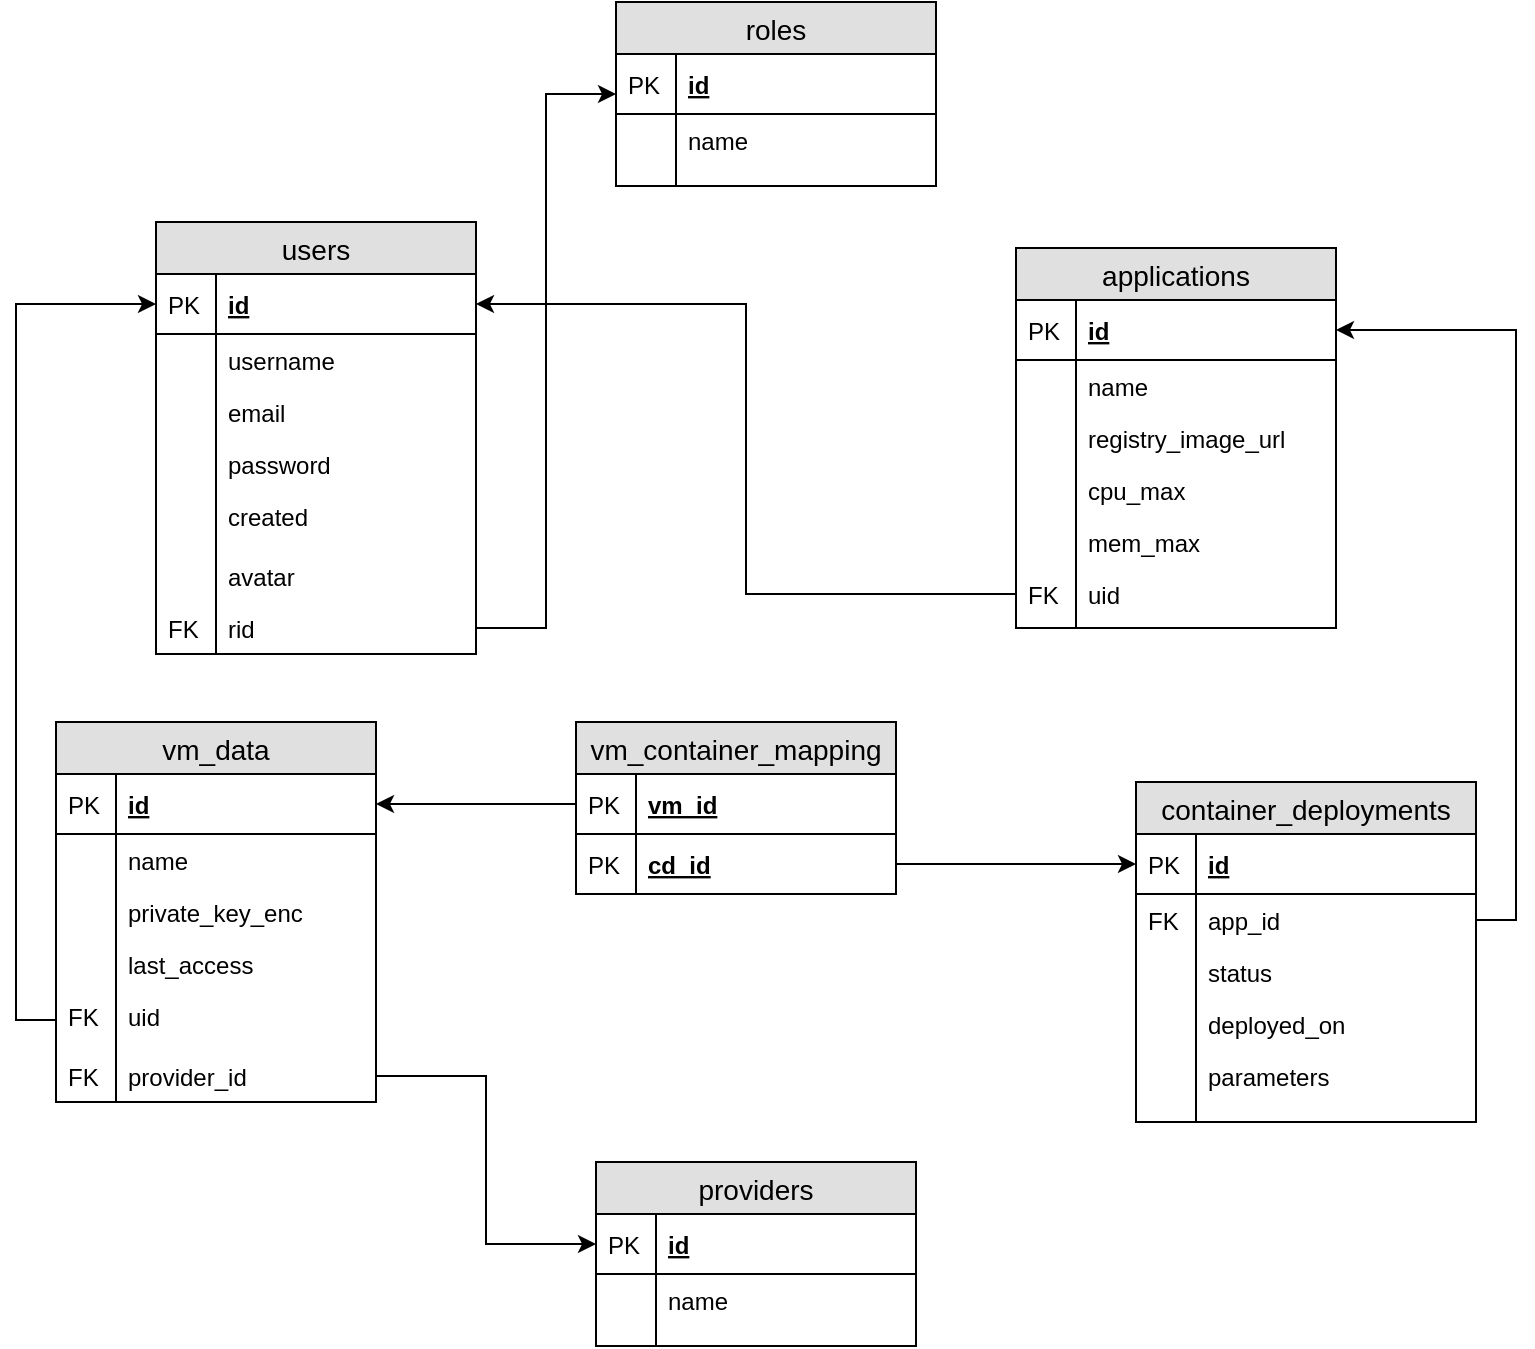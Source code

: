 <mxfile version="12.1.1" type="device" pages="1"><diagram id="TL8mvnzDHbqZ2sZFD7Od" name="Page-1"><mxGraphModel dx="1408" dy="706" grid="1" gridSize="10" guides="1" tooltips="1" connect="1" arrows="1" fold="1" page="1" pageScale="1" pageWidth="827" pageHeight="1169" math="0" shadow="0"><root><mxCell id="0"/><mxCell id="1" parent="0"/><mxCell id="Qd2LANtySHM35tZjmS4_-1" value="users" style="swimlane;fontStyle=0;childLayout=stackLayout;horizontal=1;startSize=26;fillColor=#e0e0e0;horizontalStack=0;resizeParent=1;resizeParentMax=0;resizeLast=0;collapsible=1;marginBottom=0;swimlaneFillColor=#ffffff;align=center;fontSize=14;" vertex="1" parent="1"><mxGeometry x="110" y="200" width="160" height="216" as="geometry"/></mxCell><mxCell id="Qd2LANtySHM35tZjmS4_-2" value="id" style="shape=partialRectangle;top=0;left=0;right=0;bottom=1;align=left;verticalAlign=middle;fillColor=none;spacingLeft=34;spacingRight=4;overflow=hidden;rotatable=0;points=[[0,0.5],[1,0.5]];portConstraint=eastwest;dropTarget=0;fontStyle=5;fontSize=12;" vertex="1" parent="Qd2LANtySHM35tZjmS4_-1"><mxGeometry y="26" width="160" height="30" as="geometry"/></mxCell><mxCell id="Qd2LANtySHM35tZjmS4_-3" value="PK" style="shape=partialRectangle;top=0;left=0;bottom=0;fillColor=none;align=left;verticalAlign=middle;spacingLeft=4;spacingRight=4;overflow=hidden;rotatable=0;points=[];portConstraint=eastwest;part=1;fontSize=12;" vertex="1" connectable="0" parent="Qd2LANtySHM35tZjmS4_-2"><mxGeometry width="30" height="30" as="geometry"/></mxCell><mxCell id="Qd2LANtySHM35tZjmS4_-4" value="username" style="shape=partialRectangle;top=0;left=0;right=0;bottom=0;align=left;verticalAlign=top;fillColor=none;spacingLeft=34;spacingRight=4;overflow=hidden;rotatable=0;points=[[0,0.5],[1,0.5]];portConstraint=eastwest;dropTarget=0;fontSize=12;" vertex="1" parent="Qd2LANtySHM35tZjmS4_-1"><mxGeometry y="56" width="160" height="26" as="geometry"/></mxCell><mxCell id="Qd2LANtySHM35tZjmS4_-5" value="" style="shape=partialRectangle;top=0;left=0;bottom=0;fillColor=none;align=left;verticalAlign=top;spacingLeft=4;spacingRight=4;overflow=hidden;rotatable=0;points=[];portConstraint=eastwest;part=1;fontSize=12;" vertex="1" connectable="0" parent="Qd2LANtySHM35tZjmS4_-4"><mxGeometry width="30" height="26" as="geometry"/></mxCell><mxCell id="Qd2LANtySHM35tZjmS4_-6" value="email" style="shape=partialRectangle;top=0;left=0;right=0;bottom=0;align=left;verticalAlign=top;fillColor=none;spacingLeft=34;spacingRight=4;overflow=hidden;rotatable=0;points=[[0,0.5],[1,0.5]];portConstraint=eastwest;dropTarget=0;fontSize=12;" vertex="1" parent="Qd2LANtySHM35tZjmS4_-1"><mxGeometry y="82" width="160" height="26" as="geometry"/></mxCell><mxCell id="Qd2LANtySHM35tZjmS4_-7" value="" style="shape=partialRectangle;top=0;left=0;bottom=0;fillColor=none;align=left;verticalAlign=top;spacingLeft=4;spacingRight=4;overflow=hidden;rotatable=0;points=[];portConstraint=eastwest;part=1;fontSize=12;" vertex="1" connectable="0" parent="Qd2LANtySHM35tZjmS4_-6"><mxGeometry width="30" height="26" as="geometry"/></mxCell><mxCell id="Qd2LANtySHM35tZjmS4_-8" value="password" style="shape=partialRectangle;top=0;left=0;right=0;bottom=0;align=left;verticalAlign=top;fillColor=none;spacingLeft=34;spacingRight=4;overflow=hidden;rotatable=0;points=[[0,0.5],[1,0.5]];portConstraint=eastwest;dropTarget=0;fontSize=12;" vertex="1" parent="Qd2LANtySHM35tZjmS4_-1"><mxGeometry y="108" width="160" height="26" as="geometry"/></mxCell><mxCell id="Qd2LANtySHM35tZjmS4_-9" value="" style="shape=partialRectangle;top=0;left=0;bottom=0;fillColor=none;align=left;verticalAlign=top;spacingLeft=4;spacingRight=4;overflow=hidden;rotatable=0;points=[];portConstraint=eastwest;part=1;fontSize=12;" vertex="1" connectable="0" parent="Qd2LANtySHM35tZjmS4_-8"><mxGeometry width="30" height="26" as="geometry"/></mxCell><mxCell id="Qd2LANtySHM35tZjmS4_-10" value="created" style="shape=partialRectangle;top=0;left=0;right=0;bottom=0;align=left;verticalAlign=top;fillColor=none;spacingLeft=34;spacingRight=4;overflow=hidden;rotatable=0;points=[[0,0.5],[1,0.5]];portConstraint=eastwest;dropTarget=0;fontSize=12;" vertex="1" parent="Qd2LANtySHM35tZjmS4_-1"><mxGeometry y="134" width="160" height="30" as="geometry"/></mxCell><mxCell id="Qd2LANtySHM35tZjmS4_-11" value="" style="shape=partialRectangle;top=0;left=0;bottom=0;fillColor=none;align=left;verticalAlign=top;spacingLeft=4;spacingRight=4;overflow=hidden;rotatable=0;points=[];portConstraint=eastwest;part=1;fontSize=12;" vertex="1" connectable="0" parent="Qd2LANtySHM35tZjmS4_-10"><mxGeometry width="30" height="30" as="geometry"/></mxCell><mxCell id="Qd2LANtySHM35tZjmS4_-16" value="avatar" style="shape=partialRectangle;top=0;left=0;right=0;bottom=0;align=left;verticalAlign=top;fillColor=none;spacingLeft=34;spacingRight=4;overflow=hidden;rotatable=0;points=[[0,0.5],[1,0.5]];portConstraint=eastwest;dropTarget=0;fontSize=12;" vertex="1" parent="Qd2LANtySHM35tZjmS4_-1"><mxGeometry y="164" width="160" height="26" as="geometry"/></mxCell><mxCell id="Qd2LANtySHM35tZjmS4_-17" value="" style="shape=partialRectangle;top=0;left=0;bottom=0;fillColor=none;align=left;verticalAlign=top;spacingLeft=4;spacingRight=4;overflow=hidden;rotatable=0;points=[];portConstraint=eastwest;part=1;fontSize=12;" vertex="1" connectable="0" parent="Qd2LANtySHM35tZjmS4_-16"><mxGeometry width="30" height="26" as="geometry"/></mxCell><mxCell id="Qd2LANtySHM35tZjmS4_-12" value="rid" style="shape=partialRectangle;top=0;left=0;right=0;bottom=0;align=left;verticalAlign=top;fillColor=none;spacingLeft=34;spacingRight=4;overflow=hidden;rotatable=0;points=[[0,0.5],[1,0.5]];portConstraint=eastwest;dropTarget=0;fontSize=12;" vertex="1" parent="Qd2LANtySHM35tZjmS4_-1"><mxGeometry y="190" width="160" height="26" as="geometry"/></mxCell><mxCell id="Qd2LANtySHM35tZjmS4_-13" value="FK" style="shape=partialRectangle;top=0;left=0;bottom=0;fillColor=none;align=left;verticalAlign=top;spacingLeft=4;spacingRight=4;overflow=hidden;rotatable=0;points=[];portConstraint=eastwest;part=1;fontSize=12;" vertex="1" connectable="0" parent="Qd2LANtySHM35tZjmS4_-12"><mxGeometry width="30" height="26" as="geometry"/></mxCell><mxCell id="Qd2LANtySHM35tZjmS4_-18" value="roles" style="swimlane;fontStyle=0;childLayout=stackLayout;horizontal=1;startSize=26;fillColor=#e0e0e0;horizontalStack=0;resizeParent=1;resizeParentMax=0;resizeLast=0;collapsible=1;marginBottom=0;swimlaneFillColor=#ffffff;align=center;fontSize=14;" vertex="1" parent="1"><mxGeometry x="340" y="90" width="160" height="92" as="geometry"/></mxCell><mxCell id="Qd2LANtySHM35tZjmS4_-19" value="id" style="shape=partialRectangle;top=0;left=0;right=0;bottom=1;align=left;verticalAlign=middle;fillColor=none;spacingLeft=34;spacingRight=4;overflow=hidden;rotatable=0;points=[[0,0.5],[1,0.5]];portConstraint=eastwest;dropTarget=0;fontStyle=5;fontSize=12;" vertex="1" parent="Qd2LANtySHM35tZjmS4_-18"><mxGeometry y="26" width="160" height="30" as="geometry"/></mxCell><mxCell id="Qd2LANtySHM35tZjmS4_-20" value="PK" style="shape=partialRectangle;top=0;left=0;bottom=0;fillColor=none;align=left;verticalAlign=middle;spacingLeft=4;spacingRight=4;overflow=hidden;rotatable=0;points=[];portConstraint=eastwest;part=1;fontSize=12;" vertex="1" connectable="0" parent="Qd2LANtySHM35tZjmS4_-19"><mxGeometry width="30" height="30" as="geometry"/></mxCell><mxCell id="Qd2LANtySHM35tZjmS4_-21" value="name" style="shape=partialRectangle;top=0;left=0;right=0;bottom=0;align=left;verticalAlign=top;fillColor=none;spacingLeft=34;spacingRight=4;overflow=hidden;rotatable=0;points=[[0,0.5],[1,0.5]];portConstraint=eastwest;dropTarget=0;fontSize=12;" vertex="1" parent="Qd2LANtySHM35tZjmS4_-18"><mxGeometry y="56" width="160" height="26" as="geometry"/></mxCell><mxCell id="Qd2LANtySHM35tZjmS4_-22" value="" style="shape=partialRectangle;top=0;left=0;bottom=0;fillColor=none;align=left;verticalAlign=top;spacingLeft=4;spacingRight=4;overflow=hidden;rotatable=0;points=[];portConstraint=eastwest;part=1;fontSize=12;" vertex="1" connectable="0" parent="Qd2LANtySHM35tZjmS4_-21"><mxGeometry width="30" height="26" as="geometry"/></mxCell><mxCell id="Qd2LANtySHM35tZjmS4_-27" value="" style="shape=partialRectangle;top=0;left=0;right=0;bottom=0;align=left;verticalAlign=top;fillColor=none;spacingLeft=34;spacingRight=4;overflow=hidden;rotatable=0;points=[[0,0.5],[1,0.5]];portConstraint=eastwest;dropTarget=0;fontSize=12;" vertex="1" parent="Qd2LANtySHM35tZjmS4_-18"><mxGeometry y="82" width="160" height="10" as="geometry"/></mxCell><mxCell id="Qd2LANtySHM35tZjmS4_-28" value="" style="shape=partialRectangle;top=0;left=0;bottom=0;fillColor=none;align=left;verticalAlign=top;spacingLeft=4;spacingRight=4;overflow=hidden;rotatable=0;points=[];portConstraint=eastwest;part=1;fontSize=12;" vertex="1" connectable="0" parent="Qd2LANtySHM35tZjmS4_-27"><mxGeometry width="30" height="10" as="geometry"/></mxCell><mxCell id="Qd2LANtySHM35tZjmS4_-29" style="edgeStyle=orthogonalEdgeStyle;rounded=0;orthogonalLoop=1;jettySize=auto;html=1;exitX=1;exitY=0.5;exitDx=0;exitDy=0;entryX=0;entryY=0.5;entryDx=0;entryDy=0;" edge="1" parent="1" source="Qd2LANtySHM35tZjmS4_-12" target="Qd2LANtySHM35tZjmS4_-18"><mxGeometry relative="1" as="geometry"/></mxCell><mxCell id="Qd2LANtySHM35tZjmS4_-30" value="applications" style="swimlane;fontStyle=0;childLayout=stackLayout;horizontal=1;startSize=26;fillColor=#e0e0e0;horizontalStack=0;resizeParent=1;resizeParentMax=0;resizeLast=0;collapsible=1;marginBottom=0;swimlaneFillColor=#ffffff;align=center;fontSize=14;" vertex="1" parent="1"><mxGeometry x="540" y="213" width="160" height="190" as="geometry"/></mxCell><mxCell id="Qd2LANtySHM35tZjmS4_-31" value="id" style="shape=partialRectangle;top=0;left=0;right=0;bottom=1;align=left;verticalAlign=middle;fillColor=none;spacingLeft=34;spacingRight=4;overflow=hidden;rotatable=0;points=[[0,0.5],[1,0.5]];portConstraint=eastwest;dropTarget=0;fontStyle=5;fontSize=12;" vertex="1" parent="Qd2LANtySHM35tZjmS4_-30"><mxGeometry y="26" width="160" height="30" as="geometry"/></mxCell><mxCell id="Qd2LANtySHM35tZjmS4_-32" value="PK" style="shape=partialRectangle;top=0;left=0;bottom=0;fillColor=none;align=left;verticalAlign=middle;spacingLeft=4;spacingRight=4;overflow=hidden;rotatable=0;points=[];portConstraint=eastwest;part=1;fontSize=12;" vertex="1" connectable="0" parent="Qd2LANtySHM35tZjmS4_-31"><mxGeometry width="30" height="30" as="geometry"/></mxCell><mxCell id="Qd2LANtySHM35tZjmS4_-37" value="name" style="shape=partialRectangle;top=0;left=0;right=0;bottom=0;align=left;verticalAlign=top;fillColor=none;spacingLeft=34;spacingRight=4;overflow=hidden;rotatable=0;points=[[0,0.5],[1,0.5]];portConstraint=eastwest;dropTarget=0;fontSize=12;" vertex="1" parent="Qd2LANtySHM35tZjmS4_-30"><mxGeometry y="56" width="160" height="26" as="geometry"/></mxCell><mxCell id="Qd2LANtySHM35tZjmS4_-38" value="" style="shape=partialRectangle;top=0;left=0;bottom=0;fillColor=none;align=left;verticalAlign=top;spacingLeft=4;spacingRight=4;overflow=hidden;rotatable=0;points=[];portConstraint=eastwest;part=1;fontSize=12;" vertex="1" connectable="0" parent="Qd2LANtySHM35tZjmS4_-37"><mxGeometry width="30" height="26" as="geometry"/></mxCell><mxCell id="Qd2LANtySHM35tZjmS4_-35" value="registry_image_url" style="shape=partialRectangle;top=0;left=0;right=0;bottom=0;align=left;verticalAlign=top;fillColor=none;spacingLeft=34;spacingRight=4;overflow=hidden;rotatable=0;points=[[0,0.5],[1,0.5]];portConstraint=eastwest;dropTarget=0;fontSize=12;" vertex="1" parent="Qd2LANtySHM35tZjmS4_-30"><mxGeometry y="82" width="160" height="26" as="geometry"/></mxCell><mxCell id="Qd2LANtySHM35tZjmS4_-36" value="" style="shape=partialRectangle;top=0;left=0;bottom=0;fillColor=none;align=left;verticalAlign=top;spacingLeft=4;spacingRight=4;overflow=hidden;rotatable=0;points=[];portConstraint=eastwest;part=1;fontSize=12;" vertex="1" connectable="0" parent="Qd2LANtySHM35tZjmS4_-35"><mxGeometry width="30" height="26" as="geometry"/></mxCell><mxCell id="Qd2LANtySHM35tZjmS4_-42" value="cpu_max" style="shape=partialRectangle;top=0;left=0;right=0;bottom=0;align=left;verticalAlign=top;fillColor=none;spacingLeft=34;spacingRight=4;overflow=hidden;rotatable=0;points=[[0,0.5],[1,0.5]];portConstraint=eastwest;dropTarget=0;fontSize=12;" vertex="1" parent="Qd2LANtySHM35tZjmS4_-30"><mxGeometry y="108" width="160" height="26" as="geometry"/></mxCell><mxCell id="Qd2LANtySHM35tZjmS4_-43" value="" style="shape=partialRectangle;top=0;left=0;bottom=0;fillColor=none;align=left;verticalAlign=top;spacingLeft=4;spacingRight=4;overflow=hidden;rotatable=0;points=[];portConstraint=eastwest;part=1;fontSize=12;" vertex="1" connectable="0" parent="Qd2LANtySHM35tZjmS4_-42"><mxGeometry width="30" height="26" as="geometry"/></mxCell><mxCell id="Qd2LANtySHM35tZjmS4_-44" value="mem_max" style="shape=partialRectangle;top=0;left=0;right=0;bottom=0;align=left;verticalAlign=top;fillColor=none;spacingLeft=34;spacingRight=4;overflow=hidden;rotatable=0;points=[[0,0.5],[1,0.5]];portConstraint=eastwest;dropTarget=0;fontSize=12;" vertex="1" parent="Qd2LANtySHM35tZjmS4_-30"><mxGeometry y="134" width="160" height="26" as="geometry"/></mxCell><mxCell id="Qd2LANtySHM35tZjmS4_-45" value="" style="shape=partialRectangle;top=0;left=0;bottom=0;fillColor=none;align=left;verticalAlign=top;spacingLeft=4;spacingRight=4;overflow=hidden;rotatable=0;points=[];portConstraint=eastwest;part=1;fontSize=12;" vertex="1" connectable="0" parent="Qd2LANtySHM35tZjmS4_-44"><mxGeometry width="30" height="26" as="geometry"/></mxCell><mxCell id="Qd2LANtySHM35tZjmS4_-33" value="uid" style="shape=partialRectangle;top=0;left=0;right=0;bottom=0;align=left;verticalAlign=top;fillColor=none;spacingLeft=34;spacingRight=4;overflow=hidden;rotatable=0;points=[[0,0.5],[1,0.5]];portConstraint=eastwest;dropTarget=0;fontSize=12;" vertex="1" parent="Qd2LANtySHM35tZjmS4_-30"><mxGeometry y="160" width="160" height="26" as="geometry"/></mxCell><mxCell id="Qd2LANtySHM35tZjmS4_-34" value="FK" style="shape=partialRectangle;top=0;left=0;bottom=0;fillColor=none;align=left;verticalAlign=top;spacingLeft=4;spacingRight=4;overflow=hidden;rotatable=0;points=[];portConstraint=eastwest;part=1;fontSize=12;" vertex="1" connectable="0" parent="Qd2LANtySHM35tZjmS4_-33"><mxGeometry width="30" height="26" as="geometry"/></mxCell><mxCell id="Qd2LANtySHM35tZjmS4_-39" value="" style="shape=partialRectangle;top=0;left=0;right=0;bottom=0;align=left;verticalAlign=top;fillColor=none;spacingLeft=34;spacingRight=4;overflow=hidden;rotatable=0;points=[[0,0.5],[1,0.5]];portConstraint=eastwest;dropTarget=0;fontSize=12;" vertex="1" parent="Qd2LANtySHM35tZjmS4_-30"><mxGeometry y="186" width="160" height="4" as="geometry"/></mxCell><mxCell id="Qd2LANtySHM35tZjmS4_-40" value="" style="shape=partialRectangle;top=0;left=0;bottom=0;fillColor=none;align=left;verticalAlign=top;spacingLeft=4;spacingRight=4;overflow=hidden;rotatable=0;points=[];portConstraint=eastwest;part=1;fontSize=12;" vertex="1" connectable="0" parent="Qd2LANtySHM35tZjmS4_-39"><mxGeometry width="30" height="4" as="geometry"/></mxCell><mxCell id="Qd2LANtySHM35tZjmS4_-41" style="edgeStyle=orthogonalEdgeStyle;rounded=0;orthogonalLoop=1;jettySize=auto;html=1;exitX=0;exitY=0.5;exitDx=0;exitDy=0;entryX=1;entryY=0.5;entryDx=0;entryDy=0;" edge="1" parent="1" source="Qd2LANtySHM35tZjmS4_-33" target="Qd2LANtySHM35tZjmS4_-2"><mxGeometry relative="1" as="geometry"/></mxCell><mxCell id="Qd2LANtySHM35tZjmS4_-46" value="vm_data" style="swimlane;fontStyle=0;childLayout=stackLayout;horizontal=1;startSize=26;fillColor=#e0e0e0;horizontalStack=0;resizeParent=1;resizeParentMax=0;resizeLast=0;collapsible=1;marginBottom=0;swimlaneFillColor=#ffffff;align=center;fontSize=14;resizeHeight=1;" vertex="1" parent="1"><mxGeometry x="60" y="450" width="160" height="190" as="geometry"/></mxCell><mxCell id="Qd2LANtySHM35tZjmS4_-47" value="id" style="shape=partialRectangle;top=0;left=0;right=0;bottom=1;align=left;verticalAlign=middle;fillColor=none;spacingLeft=34;spacingRight=4;overflow=hidden;rotatable=0;points=[[0,0.5],[1,0.5]];portConstraint=eastwest;dropTarget=0;fontStyle=5;fontSize=12;" vertex="1" parent="Qd2LANtySHM35tZjmS4_-46"><mxGeometry y="26" width="160" height="30" as="geometry"/></mxCell><mxCell id="Qd2LANtySHM35tZjmS4_-48" value="PK" style="shape=partialRectangle;top=0;left=0;bottom=0;fillColor=none;align=left;verticalAlign=middle;spacingLeft=4;spacingRight=4;overflow=hidden;rotatable=0;points=[];portConstraint=eastwest;part=1;fontSize=12;" vertex="1" connectable="0" parent="Qd2LANtySHM35tZjmS4_-47"><mxGeometry width="30" height="30" as="geometry"/></mxCell><mxCell id="Qd2LANtySHM35tZjmS4_-49" value="name" style="shape=partialRectangle;top=0;left=0;right=0;bottom=0;align=left;verticalAlign=top;fillColor=none;spacingLeft=34;spacingRight=4;overflow=hidden;rotatable=0;points=[[0,0.5],[1,0.5]];portConstraint=eastwest;dropTarget=0;fontSize=12;" vertex="1" parent="Qd2LANtySHM35tZjmS4_-46"><mxGeometry y="56" width="160" height="26" as="geometry"/></mxCell><mxCell id="Qd2LANtySHM35tZjmS4_-50" value="" style="shape=partialRectangle;top=0;left=0;bottom=0;fillColor=none;align=left;verticalAlign=top;spacingLeft=4;spacingRight=4;overflow=hidden;rotatable=0;points=[];portConstraint=eastwest;part=1;fontSize=12;" vertex="1" connectable="0" parent="Qd2LANtySHM35tZjmS4_-49"><mxGeometry width="30" height="26" as="geometry"/></mxCell><mxCell id="Qd2LANtySHM35tZjmS4_-51" value="private_key_enc" style="shape=partialRectangle;top=0;left=0;right=0;bottom=0;align=left;verticalAlign=top;fillColor=none;spacingLeft=34;spacingRight=4;overflow=hidden;rotatable=0;points=[[0,0.5],[1,0.5]];portConstraint=eastwest;dropTarget=0;fontSize=12;" vertex="1" parent="Qd2LANtySHM35tZjmS4_-46"><mxGeometry y="82" width="160" height="26" as="geometry"/></mxCell><mxCell id="Qd2LANtySHM35tZjmS4_-52" value="" style="shape=partialRectangle;top=0;left=0;bottom=0;fillColor=none;align=left;verticalAlign=top;spacingLeft=4;spacingRight=4;overflow=hidden;rotatable=0;points=[];portConstraint=eastwest;part=1;fontSize=12;" vertex="1" connectable="0" parent="Qd2LANtySHM35tZjmS4_-51"><mxGeometry width="30" height="26" as="geometry"/></mxCell><mxCell id="Qd2LANtySHM35tZjmS4_-53" value="last_access" style="shape=partialRectangle;top=0;left=0;right=0;bottom=0;align=left;verticalAlign=top;fillColor=none;spacingLeft=34;spacingRight=4;overflow=hidden;rotatable=0;points=[[0,0.5],[1,0.5]];portConstraint=eastwest;dropTarget=0;fontSize=12;" vertex="1" parent="Qd2LANtySHM35tZjmS4_-46"><mxGeometry y="108" width="160" height="26" as="geometry"/></mxCell><mxCell id="Qd2LANtySHM35tZjmS4_-54" value="" style="shape=partialRectangle;top=0;left=0;bottom=0;fillColor=none;align=left;verticalAlign=top;spacingLeft=4;spacingRight=4;overflow=hidden;rotatable=0;points=[];portConstraint=eastwest;part=1;fontSize=12;" vertex="1" connectable="0" parent="Qd2LANtySHM35tZjmS4_-53"><mxGeometry width="30" height="26" as="geometry"/></mxCell><mxCell id="Qd2LANtySHM35tZjmS4_-55" value="uid" style="shape=partialRectangle;top=0;left=0;right=0;bottom=0;align=left;verticalAlign=top;fillColor=none;spacingLeft=34;spacingRight=4;overflow=hidden;rotatable=0;points=[[0,0.5],[1,0.5]];portConstraint=eastwest;dropTarget=0;fontSize=12;" vertex="1" parent="Qd2LANtySHM35tZjmS4_-46"><mxGeometry y="134" width="160" height="30" as="geometry"/></mxCell><mxCell id="Qd2LANtySHM35tZjmS4_-56" value="FK" style="shape=partialRectangle;top=0;left=0;bottom=0;fillColor=none;align=left;verticalAlign=top;spacingLeft=4;spacingRight=4;overflow=hidden;rotatable=0;points=[];portConstraint=eastwest;part=1;fontSize=12;" vertex="1" connectable="0" parent="Qd2LANtySHM35tZjmS4_-55"><mxGeometry width="30" height="30" as="geometry"/></mxCell><mxCell id="Qd2LANtySHM35tZjmS4_-77" value="provider_id" style="shape=partialRectangle;top=0;left=0;right=0;bottom=0;align=left;verticalAlign=top;fillColor=none;spacingLeft=34;spacingRight=4;overflow=hidden;rotatable=0;points=[[0,0.5],[1,0.5]];portConstraint=eastwest;dropTarget=0;fontSize=12;" vertex="1" parent="Qd2LANtySHM35tZjmS4_-46"><mxGeometry y="164" width="160" height="26" as="geometry"/></mxCell><mxCell id="Qd2LANtySHM35tZjmS4_-78" value="FK" style="shape=partialRectangle;top=0;left=0;bottom=0;fillColor=none;align=left;verticalAlign=top;spacingLeft=4;spacingRight=4;overflow=hidden;rotatable=0;points=[];portConstraint=eastwest;part=1;fontSize=12;" vertex="1" connectable="0" parent="Qd2LANtySHM35tZjmS4_-77"><mxGeometry width="30" height="26" as="geometry"/></mxCell><mxCell id="Qd2LANtySHM35tZjmS4_-61" style="edgeStyle=orthogonalEdgeStyle;rounded=0;orthogonalLoop=1;jettySize=auto;html=1;exitX=0;exitY=0.5;exitDx=0;exitDy=0;entryX=0;entryY=0.5;entryDx=0;entryDy=0;" edge="1" parent="1" source="Qd2LANtySHM35tZjmS4_-55" target="Qd2LANtySHM35tZjmS4_-2"><mxGeometry relative="1" as="geometry"/></mxCell><mxCell id="Qd2LANtySHM35tZjmS4_-62" value="container_deployments" style="swimlane;fontStyle=0;childLayout=stackLayout;horizontal=1;startSize=26;fillColor=#e0e0e0;horizontalStack=0;resizeParent=1;resizeParentMax=0;resizeLast=0;collapsible=1;marginBottom=0;swimlaneFillColor=#ffffff;align=center;fontSize=14;" vertex="1" parent="1"><mxGeometry x="600" y="480" width="170" height="170" as="geometry"/></mxCell><mxCell id="Qd2LANtySHM35tZjmS4_-63" value="id" style="shape=partialRectangle;top=0;left=0;right=0;bottom=1;align=left;verticalAlign=middle;fillColor=none;spacingLeft=34;spacingRight=4;overflow=hidden;rotatable=0;points=[[0,0.5],[1,0.5]];portConstraint=eastwest;dropTarget=0;fontStyle=5;fontSize=12;" vertex="1" parent="Qd2LANtySHM35tZjmS4_-62"><mxGeometry y="26" width="170" height="30" as="geometry"/></mxCell><mxCell id="Qd2LANtySHM35tZjmS4_-64" value="PK" style="shape=partialRectangle;top=0;left=0;bottom=0;fillColor=none;align=left;verticalAlign=middle;spacingLeft=4;spacingRight=4;overflow=hidden;rotatable=0;points=[];portConstraint=eastwest;part=1;fontSize=12;" vertex="1" connectable="0" parent="Qd2LANtySHM35tZjmS4_-63"><mxGeometry width="30" height="30" as="geometry"/></mxCell><mxCell id="Qd2LANtySHM35tZjmS4_-65" value="app_id" style="shape=partialRectangle;top=0;left=0;right=0;bottom=0;align=left;verticalAlign=top;fillColor=none;spacingLeft=34;spacingRight=4;overflow=hidden;rotatable=0;points=[[0,0.5],[1,0.5]];portConstraint=eastwest;dropTarget=0;fontSize=12;" vertex="1" parent="Qd2LANtySHM35tZjmS4_-62"><mxGeometry y="56" width="170" height="26" as="geometry"/></mxCell><mxCell id="Qd2LANtySHM35tZjmS4_-66" value="FK" style="shape=partialRectangle;top=0;left=0;bottom=0;fillColor=none;align=left;verticalAlign=top;spacingLeft=4;spacingRight=4;overflow=hidden;rotatable=0;points=[];portConstraint=eastwest;part=1;fontSize=12;" vertex="1" connectable="0" parent="Qd2LANtySHM35tZjmS4_-65"><mxGeometry width="30" height="26" as="geometry"/></mxCell><mxCell id="Qd2LANtySHM35tZjmS4_-67" value="status" style="shape=partialRectangle;top=0;left=0;right=0;bottom=0;align=left;verticalAlign=top;fillColor=none;spacingLeft=34;spacingRight=4;overflow=hidden;rotatable=0;points=[[0,0.5],[1,0.5]];portConstraint=eastwest;dropTarget=0;fontSize=12;" vertex="1" parent="Qd2LANtySHM35tZjmS4_-62"><mxGeometry y="82" width="170" height="26" as="geometry"/></mxCell><mxCell id="Qd2LANtySHM35tZjmS4_-68" value="" style="shape=partialRectangle;top=0;left=0;bottom=0;fillColor=none;align=left;verticalAlign=top;spacingLeft=4;spacingRight=4;overflow=hidden;rotatable=0;points=[];portConstraint=eastwest;part=1;fontSize=12;" vertex="1" connectable="0" parent="Qd2LANtySHM35tZjmS4_-67"><mxGeometry width="30" height="26" as="geometry"/></mxCell><mxCell id="Qd2LANtySHM35tZjmS4_-69" value="deployed_on" style="shape=partialRectangle;top=0;left=0;right=0;bottom=0;align=left;verticalAlign=top;fillColor=none;spacingLeft=34;spacingRight=4;overflow=hidden;rotatable=0;points=[[0,0.5],[1,0.5]];portConstraint=eastwest;dropTarget=0;fontSize=12;" vertex="1" parent="Qd2LANtySHM35tZjmS4_-62"><mxGeometry y="108" width="170" height="26" as="geometry"/></mxCell><mxCell id="Qd2LANtySHM35tZjmS4_-70" value="" style="shape=partialRectangle;top=0;left=0;bottom=0;fillColor=none;align=left;verticalAlign=top;spacingLeft=4;spacingRight=4;overflow=hidden;rotatable=0;points=[];portConstraint=eastwest;part=1;fontSize=12;" vertex="1" connectable="0" parent="Qd2LANtySHM35tZjmS4_-69"><mxGeometry width="30" height="26" as="geometry"/></mxCell><mxCell id="Qd2LANtySHM35tZjmS4_-71" value="parameters" style="shape=partialRectangle;top=0;left=0;right=0;bottom=0;align=left;verticalAlign=top;fillColor=none;spacingLeft=34;spacingRight=4;overflow=hidden;rotatable=0;points=[[0,0.5],[1,0.5]];portConstraint=eastwest;dropTarget=0;fontSize=12;" vertex="1" parent="Qd2LANtySHM35tZjmS4_-62"><mxGeometry y="134" width="170" height="36" as="geometry"/></mxCell><mxCell id="Qd2LANtySHM35tZjmS4_-72" value="" style="shape=partialRectangle;top=0;left=0;bottom=0;fillColor=none;align=left;verticalAlign=top;spacingLeft=4;spacingRight=4;overflow=hidden;rotatable=0;points=[];portConstraint=eastwest;part=1;fontSize=12;" vertex="1" connectable="0" parent="Qd2LANtySHM35tZjmS4_-71"><mxGeometry width="30" height="36" as="geometry"/></mxCell><mxCell id="Qd2LANtySHM35tZjmS4_-73" style="edgeStyle=orthogonalEdgeStyle;rounded=0;orthogonalLoop=1;jettySize=auto;html=1;exitX=1;exitY=0.5;exitDx=0;exitDy=0;entryX=1;entryY=0.5;entryDx=0;entryDy=0;" edge="1" parent="1" source="Qd2LANtySHM35tZjmS4_-65" target="Qd2LANtySHM35tZjmS4_-31"><mxGeometry relative="1" as="geometry"/></mxCell><mxCell id="Qd2LANtySHM35tZjmS4_-79" value="providers" style="swimlane;fontStyle=0;childLayout=stackLayout;horizontal=1;startSize=26;fillColor=#e0e0e0;horizontalStack=0;resizeParent=1;resizeParentMax=0;resizeLast=0;collapsible=1;marginBottom=0;swimlaneFillColor=#ffffff;align=center;fontSize=14;" vertex="1" parent="1"><mxGeometry x="330" y="670" width="160" height="92" as="geometry"/></mxCell><mxCell id="Qd2LANtySHM35tZjmS4_-80" value="id" style="shape=partialRectangle;top=0;left=0;right=0;bottom=1;align=left;verticalAlign=middle;fillColor=none;spacingLeft=34;spacingRight=4;overflow=hidden;rotatable=0;points=[[0,0.5],[1,0.5]];portConstraint=eastwest;dropTarget=0;fontStyle=5;fontSize=12;" vertex="1" parent="Qd2LANtySHM35tZjmS4_-79"><mxGeometry y="26" width="160" height="30" as="geometry"/></mxCell><mxCell id="Qd2LANtySHM35tZjmS4_-81" value="PK" style="shape=partialRectangle;top=0;left=0;bottom=0;fillColor=none;align=left;verticalAlign=middle;spacingLeft=4;spacingRight=4;overflow=hidden;rotatable=0;points=[];portConstraint=eastwest;part=1;fontSize=12;" vertex="1" connectable="0" parent="Qd2LANtySHM35tZjmS4_-80"><mxGeometry width="30" height="30" as="geometry"/></mxCell><mxCell id="Qd2LANtySHM35tZjmS4_-82" value="name" style="shape=partialRectangle;top=0;left=0;right=0;bottom=0;align=left;verticalAlign=top;fillColor=none;spacingLeft=34;spacingRight=4;overflow=hidden;rotatable=0;points=[[0,0.5],[1,0.5]];portConstraint=eastwest;dropTarget=0;fontSize=12;" vertex="1" parent="Qd2LANtySHM35tZjmS4_-79"><mxGeometry y="56" width="160" height="26" as="geometry"/></mxCell><mxCell id="Qd2LANtySHM35tZjmS4_-83" value="" style="shape=partialRectangle;top=0;left=0;bottom=0;fillColor=none;align=left;verticalAlign=top;spacingLeft=4;spacingRight=4;overflow=hidden;rotatable=0;points=[];portConstraint=eastwest;part=1;fontSize=12;" vertex="1" connectable="0" parent="Qd2LANtySHM35tZjmS4_-82"><mxGeometry width="30" height="26" as="geometry"/></mxCell><mxCell id="Qd2LANtySHM35tZjmS4_-88" value="" style="shape=partialRectangle;top=0;left=0;right=0;bottom=0;align=left;verticalAlign=top;fillColor=none;spacingLeft=34;spacingRight=4;overflow=hidden;rotatable=0;points=[[0,0.5],[1,0.5]];portConstraint=eastwest;dropTarget=0;fontSize=12;" vertex="1" parent="Qd2LANtySHM35tZjmS4_-79"><mxGeometry y="82" width="160" height="10" as="geometry"/></mxCell><mxCell id="Qd2LANtySHM35tZjmS4_-89" value="" style="shape=partialRectangle;top=0;left=0;bottom=0;fillColor=none;align=left;verticalAlign=top;spacingLeft=4;spacingRight=4;overflow=hidden;rotatable=0;points=[];portConstraint=eastwest;part=1;fontSize=12;" vertex="1" connectable="0" parent="Qd2LANtySHM35tZjmS4_-88"><mxGeometry width="30" height="10" as="geometry"/></mxCell><mxCell id="Qd2LANtySHM35tZjmS4_-90" style="edgeStyle=orthogonalEdgeStyle;rounded=0;orthogonalLoop=1;jettySize=auto;html=1;entryX=0;entryY=0.5;entryDx=0;entryDy=0;startSize=26;exitX=1;exitY=0.5;exitDx=0;exitDy=0;" edge="1" parent="1" source="Qd2LANtySHM35tZjmS4_-77" target="Qd2LANtySHM35tZjmS4_-80"><mxGeometry relative="1" as="geometry"><mxPoint x="130" y="670" as="sourcePoint"/></mxGeometry></mxCell><mxCell id="Qd2LANtySHM35tZjmS4_-91" value="vm_container_mapping" style="swimlane;fontStyle=0;childLayout=stackLayout;horizontal=1;startSize=26;fillColor=#e0e0e0;horizontalStack=0;resizeParent=1;resizeParentMax=0;resizeLast=0;collapsible=1;marginBottom=0;swimlaneFillColor=#ffffff;align=center;fontSize=14;" vertex="1" parent="1"><mxGeometry x="320" y="450" width="160" height="86" as="geometry"/></mxCell><mxCell id="Qd2LANtySHM35tZjmS4_-92" value="vm_id" style="shape=partialRectangle;top=0;left=0;right=0;bottom=1;align=left;verticalAlign=middle;fillColor=none;spacingLeft=34;spacingRight=4;overflow=hidden;rotatable=0;points=[[0,0.5],[1,0.5]];portConstraint=eastwest;dropTarget=0;fontStyle=5;fontSize=12;" vertex="1" parent="Qd2LANtySHM35tZjmS4_-91"><mxGeometry y="26" width="160" height="30" as="geometry"/></mxCell><mxCell id="Qd2LANtySHM35tZjmS4_-93" value="PK" style="shape=partialRectangle;top=0;left=0;bottom=0;fillColor=none;align=left;verticalAlign=middle;spacingLeft=4;spacingRight=4;overflow=hidden;rotatable=0;points=[];portConstraint=eastwest;part=1;fontSize=12;" vertex="1" connectable="0" parent="Qd2LANtySHM35tZjmS4_-92"><mxGeometry width="30" height="30" as="geometry"/></mxCell><mxCell id="Qd2LANtySHM35tZjmS4_-104" value="cd_id" style="shape=partialRectangle;top=0;left=0;right=0;bottom=1;align=left;verticalAlign=middle;fillColor=none;spacingLeft=34;spacingRight=4;overflow=hidden;rotatable=0;points=[[0,0.5],[1,0.5]];portConstraint=eastwest;dropTarget=0;fontStyle=5;fontSize=12;" vertex="1" parent="Qd2LANtySHM35tZjmS4_-91"><mxGeometry y="56" width="160" height="30" as="geometry"/></mxCell><mxCell id="Qd2LANtySHM35tZjmS4_-105" value="PK" style="shape=partialRectangle;top=0;left=0;bottom=0;fillColor=none;align=left;verticalAlign=middle;spacingLeft=4;spacingRight=4;overflow=hidden;rotatable=0;points=[];portConstraint=eastwest;part=1;fontSize=12;" vertex="1" connectable="0" parent="Qd2LANtySHM35tZjmS4_-104"><mxGeometry width="30" height="30" as="geometry"/></mxCell><mxCell id="Qd2LANtySHM35tZjmS4_-106" style="edgeStyle=orthogonalEdgeStyle;rounded=0;orthogonalLoop=1;jettySize=auto;html=1;exitX=0;exitY=0.5;exitDx=0;exitDy=0;entryX=1;entryY=0.5;entryDx=0;entryDy=0;startSize=26;" edge="1" parent="1" source="Qd2LANtySHM35tZjmS4_-92" target="Qd2LANtySHM35tZjmS4_-47"><mxGeometry relative="1" as="geometry"/></mxCell><mxCell id="Qd2LANtySHM35tZjmS4_-107" style="edgeStyle=orthogonalEdgeStyle;rounded=0;orthogonalLoop=1;jettySize=auto;html=1;exitX=1;exitY=0.5;exitDx=0;exitDy=0;entryX=0;entryY=0.5;entryDx=0;entryDy=0;startSize=26;" edge="1" parent="1" source="Qd2LANtySHM35tZjmS4_-104" target="Qd2LANtySHM35tZjmS4_-63"><mxGeometry relative="1" as="geometry"/></mxCell></root></mxGraphModel></diagram></mxfile>